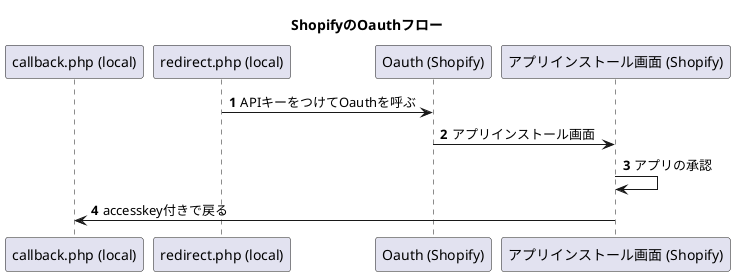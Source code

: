 @startuml
autonumber
title ShopifyのOauthフロー

participant "callback.php (local)" as callback
participant "redirect.php (local)" as redirect
participant "Oauth (Shopify)" as oauth
participant "アプリインストール画面 (Shopify)" as appinstall

redirect -> oauth : APIキーをつけてOauthを呼ぶ
oauth -> appinstall : アプリインストール画面
appinstall -> appinstall : アプリの承認
appinstall -> callback: accesskey付きで戻る

@enduml
